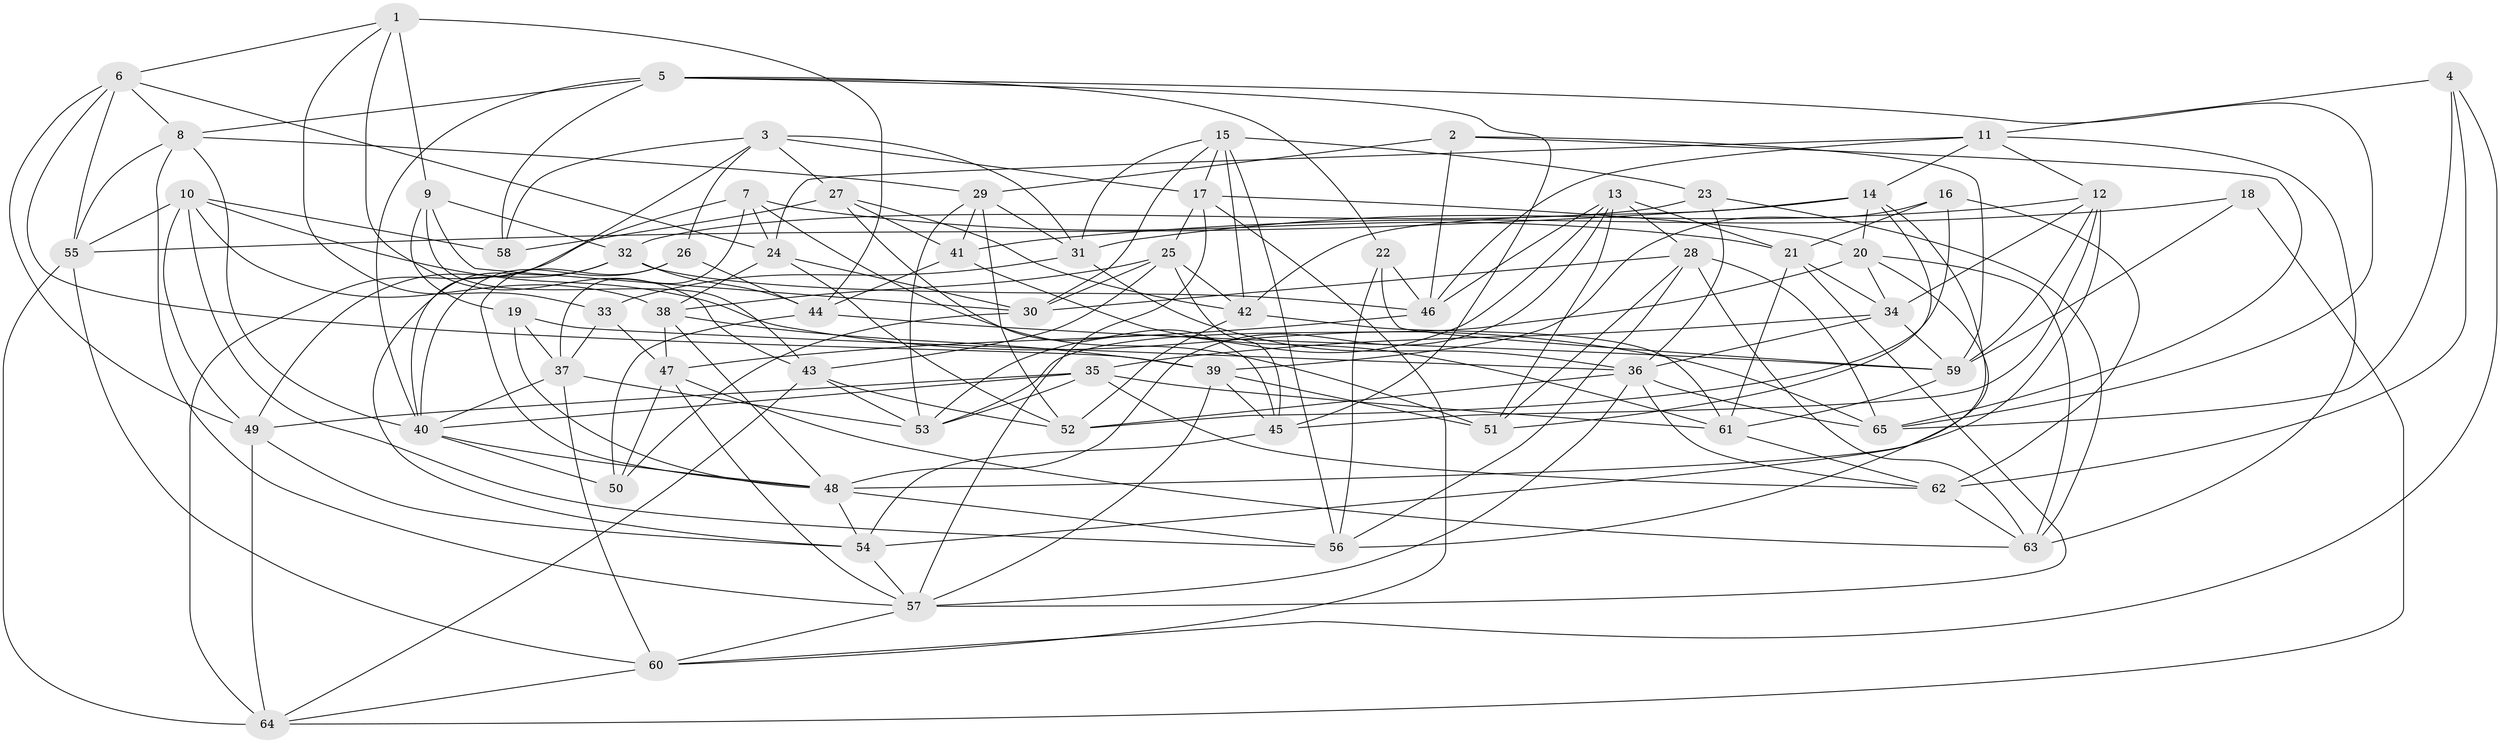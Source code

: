 // original degree distribution, {4: 1.0}
// Generated by graph-tools (version 1.1) at 2025/50/03/09/25 03:50:45]
// undirected, 65 vertices, 185 edges
graph export_dot {
graph [start="1"]
  node [color=gray90,style=filled];
  1;
  2;
  3;
  4;
  5;
  6;
  7;
  8;
  9;
  10;
  11;
  12;
  13;
  14;
  15;
  16;
  17;
  18;
  19;
  20;
  21;
  22;
  23;
  24;
  25;
  26;
  27;
  28;
  29;
  30;
  31;
  32;
  33;
  34;
  35;
  36;
  37;
  38;
  39;
  40;
  41;
  42;
  43;
  44;
  45;
  46;
  47;
  48;
  49;
  50;
  51;
  52;
  53;
  54;
  55;
  56;
  57;
  58;
  59;
  60;
  61;
  62;
  63;
  64;
  65;
  1 -- 6 [weight=1.0];
  1 -- 9 [weight=2.0];
  1 -- 33 [weight=1.0];
  1 -- 43 [weight=1.0];
  1 -- 44 [weight=1.0];
  2 -- 29 [weight=1.0];
  2 -- 46 [weight=1.0];
  2 -- 59 [weight=1.0];
  2 -- 65 [weight=1.0];
  3 -- 17 [weight=1.0];
  3 -- 26 [weight=1.0];
  3 -- 27 [weight=1.0];
  3 -- 31 [weight=1.0];
  3 -- 40 [weight=1.0];
  3 -- 58 [weight=1.0];
  4 -- 11 [weight=1.0];
  4 -- 60 [weight=1.0];
  4 -- 62 [weight=1.0];
  4 -- 65 [weight=1.0];
  5 -- 8 [weight=1.0];
  5 -- 22 [weight=1.0];
  5 -- 40 [weight=1.0];
  5 -- 45 [weight=1.0];
  5 -- 58 [weight=1.0];
  5 -- 65 [weight=1.0];
  6 -- 8 [weight=1.0];
  6 -- 24 [weight=1.0];
  6 -- 39 [weight=1.0];
  6 -- 49 [weight=1.0];
  6 -- 55 [weight=1.0];
  7 -- 21 [weight=1.0];
  7 -- 24 [weight=1.0];
  7 -- 37 [weight=1.0];
  7 -- 51 [weight=2.0];
  7 -- 64 [weight=1.0];
  8 -- 29 [weight=1.0];
  8 -- 40 [weight=1.0];
  8 -- 55 [weight=1.0];
  8 -- 57 [weight=1.0];
  9 -- 19 [weight=1.0];
  9 -- 30 [weight=1.0];
  9 -- 32 [weight=1.0];
  9 -- 43 [weight=1.0];
  10 -- 38 [weight=1.0];
  10 -- 49 [weight=1.0];
  10 -- 55 [weight=1.0];
  10 -- 56 [weight=1.0];
  10 -- 58 [weight=1.0];
  10 -- 65 [weight=1.0];
  11 -- 12 [weight=1.0];
  11 -- 14 [weight=1.0];
  11 -- 24 [weight=1.0];
  11 -- 46 [weight=1.0];
  11 -- 63 [weight=1.0];
  12 -- 31 [weight=1.0];
  12 -- 34 [weight=1.0];
  12 -- 45 [weight=1.0];
  12 -- 48 [weight=1.0];
  12 -- 59 [weight=1.0];
  13 -- 21 [weight=1.0];
  13 -- 28 [weight=1.0];
  13 -- 46 [weight=1.0];
  13 -- 48 [weight=1.0];
  13 -- 51 [weight=1.0];
  13 -- 53 [weight=1.0];
  14 -- 20 [weight=1.0];
  14 -- 42 [weight=1.0];
  14 -- 51 [weight=1.0];
  14 -- 54 [weight=1.0];
  14 -- 55 [weight=1.0];
  15 -- 17 [weight=1.0];
  15 -- 23 [weight=1.0];
  15 -- 30 [weight=1.0];
  15 -- 31 [weight=1.0];
  15 -- 42 [weight=1.0];
  15 -- 56 [weight=1.0];
  16 -- 21 [weight=1.0];
  16 -- 39 [weight=1.0];
  16 -- 52 [weight=1.0];
  16 -- 62 [weight=1.0];
  17 -- 20 [weight=1.0];
  17 -- 25 [weight=1.0];
  17 -- 57 [weight=1.0];
  17 -- 60 [weight=1.0];
  18 -- 41 [weight=1.0];
  18 -- 59 [weight=2.0];
  18 -- 64 [weight=1.0];
  19 -- 36 [weight=1.0];
  19 -- 37 [weight=1.0];
  19 -- 48 [weight=1.0];
  20 -- 34 [weight=1.0];
  20 -- 53 [weight=1.0];
  20 -- 56 [weight=1.0];
  20 -- 63 [weight=1.0];
  21 -- 34 [weight=1.0];
  21 -- 57 [weight=1.0];
  21 -- 61 [weight=1.0];
  22 -- 46 [weight=1.0];
  22 -- 56 [weight=1.0];
  22 -- 59 [weight=1.0];
  23 -- 32 [weight=1.0];
  23 -- 36 [weight=1.0];
  23 -- 63 [weight=1.0];
  24 -- 30 [weight=1.0];
  24 -- 38 [weight=1.0];
  24 -- 52 [weight=1.0];
  25 -- 30 [weight=1.0];
  25 -- 38 [weight=1.0];
  25 -- 42 [weight=1.0];
  25 -- 43 [weight=1.0];
  25 -- 45 [weight=1.0];
  26 -- 40 [weight=1.0];
  26 -- 44 [weight=1.0];
  26 -- 48 [weight=1.0];
  27 -- 41 [weight=2.0];
  27 -- 42 [weight=1.0];
  27 -- 45 [weight=1.0];
  27 -- 58 [weight=1.0];
  28 -- 30 [weight=1.0];
  28 -- 51 [weight=1.0];
  28 -- 56 [weight=1.0];
  28 -- 63 [weight=1.0];
  28 -- 65 [weight=1.0];
  29 -- 31 [weight=1.0];
  29 -- 41 [weight=1.0];
  29 -- 52 [weight=1.0];
  29 -- 53 [weight=1.0];
  30 -- 50 [weight=1.0];
  31 -- 33 [weight=1.0];
  31 -- 36 [weight=1.0];
  32 -- 44 [weight=1.0];
  32 -- 46 [weight=1.0];
  32 -- 49 [weight=1.0];
  32 -- 54 [weight=1.0];
  33 -- 37 [weight=1.0];
  33 -- 47 [weight=1.0];
  34 -- 35 [weight=1.0];
  34 -- 36 [weight=1.0];
  34 -- 59 [weight=1.0];
  35 -- 40 [weight=1.0];
  35 -- 49 [weight=1.0];
  35 -- 53 [weight=1.0];
  35 -- 61 [weight=1.0];
  35 -- 62 [weight=1.0];
  36 -- 52 [weight=1.0];
  36 -- 57 [weight=1.0];
  36 -- 62 [weight=1.0];
  36 -- 65 [weight=1.0];
  37 -- 40 [weight=1.0];
  37 -- 53 [weight=1.0];
  37 -- 60 [weight=1.0];
  38 -- 39 [weight=1.0];
  38 -- 47 [weight=1.0];
  38 -- 48 [weight=1.0];
  39 -- 45 [weight=1.0];
  39 -- 51 [weight=1.0];
  39 -- 57 [weight=1.0];
  40 -- 48 [weight=1.0];
  40 -- 50 [weight=1.0];
  41 -- 44 [weight=1.0];
  41 -- 61 [weight=1.0];
  42 -- 52 [weight=1.0];
  42 -- 61 [weight=1.0];
  43 -- 52 [weight=1.0];
  43 -- 53 [weight=1.0];
  43 -- 64 [weight=1.0];
  44 -- 50 [weight=1.0];
  44 -- 59 [weight=1.0];
  45 -- 54 [weight=1.0];
  46 -- 47 [weight=1.0];
  47 -- 50 [weight=1.0];
  47 -- 57 [weight=1.0];
  47 -- 63 [weight=1.0];
  48 -- 54 [weight=1.0];
  48 -- 56 [weight=1.0];
  49 -- 54 [weight=1.0];
  49 -- 64 [weight=1.0];
  54 -- 57 [weight=1.0];
  55 -- 60 [weight=1.0];
  55 -- 64 [weight=1.0];
  57 -- 60 [weight=1.0];
  59 -- 61 [weight=1.0];
  60 -- 64 [weight=1.0];
  61 -- 62 [weight=1.0];
  62 -- 63 [weight=1.0];
}
